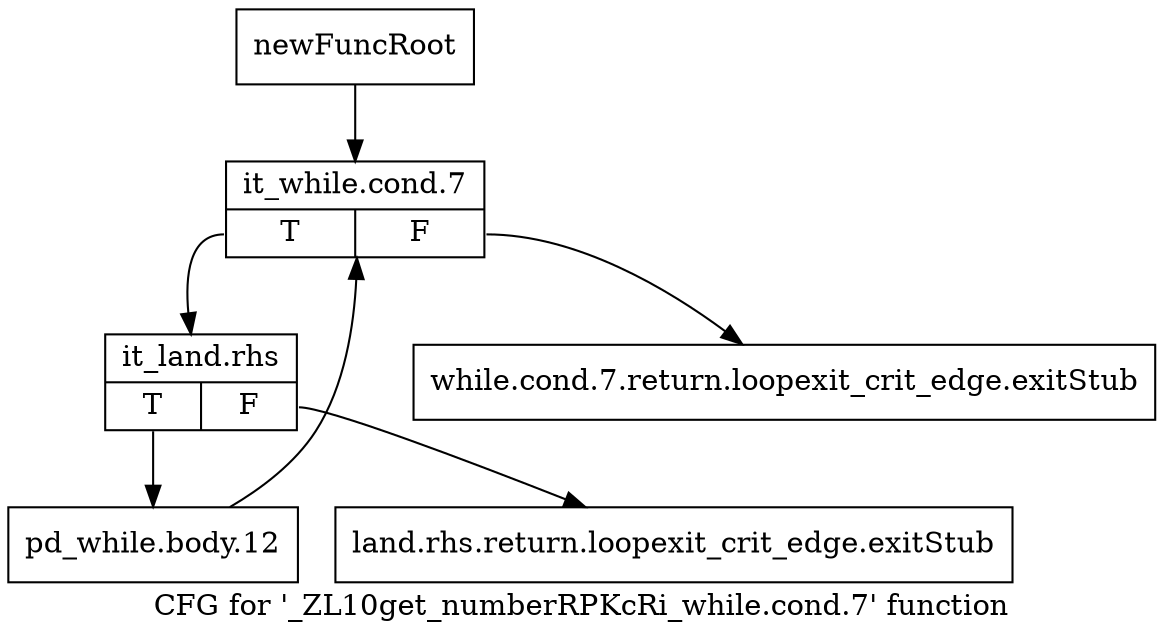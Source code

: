 digraph "CFG for '_ZL10get_numberRPKcRi_while.cond.7' function" {
	label="CFG for '_ZL10get_numberRPKcRi_while.cond.7' function";

	Node0x209fe40 [shape=record,label="{newFuncRoot}"];
	Node0x209fe40 -> Node0x209ff30;
	Node0x209fe90 [shape=record,label="{while.cond.7.return.loopexit_crit_edge.exitStub}"];
	Node0x209fee0 [shape=record,label="{land.rhs.return.loopexit_crit_edge.exitStub}"];
	Node0x209ff30 [shape=record,label="{it_while.cond.7|{<s0>T|<s1>F}}"];
	Node0x209ff30:s0 -> Node0x209ff80;
	Node0x209ff30:s1 -> Node0x209fe90;
	Node0x209ff80 [shape=record,label="{it_land.rhs|{<s0>T|<s1>F}}"];
	Node0x209ff80:s0 -> Node0x209ffd0;
	Node0x209ff80:s1 -> Node0x209fee0;
	Node0x209ffd0 [shape=record,label="{pd_while.body.12}"];
	Node0x209ffd0 -> Node0x209ff30;
}
